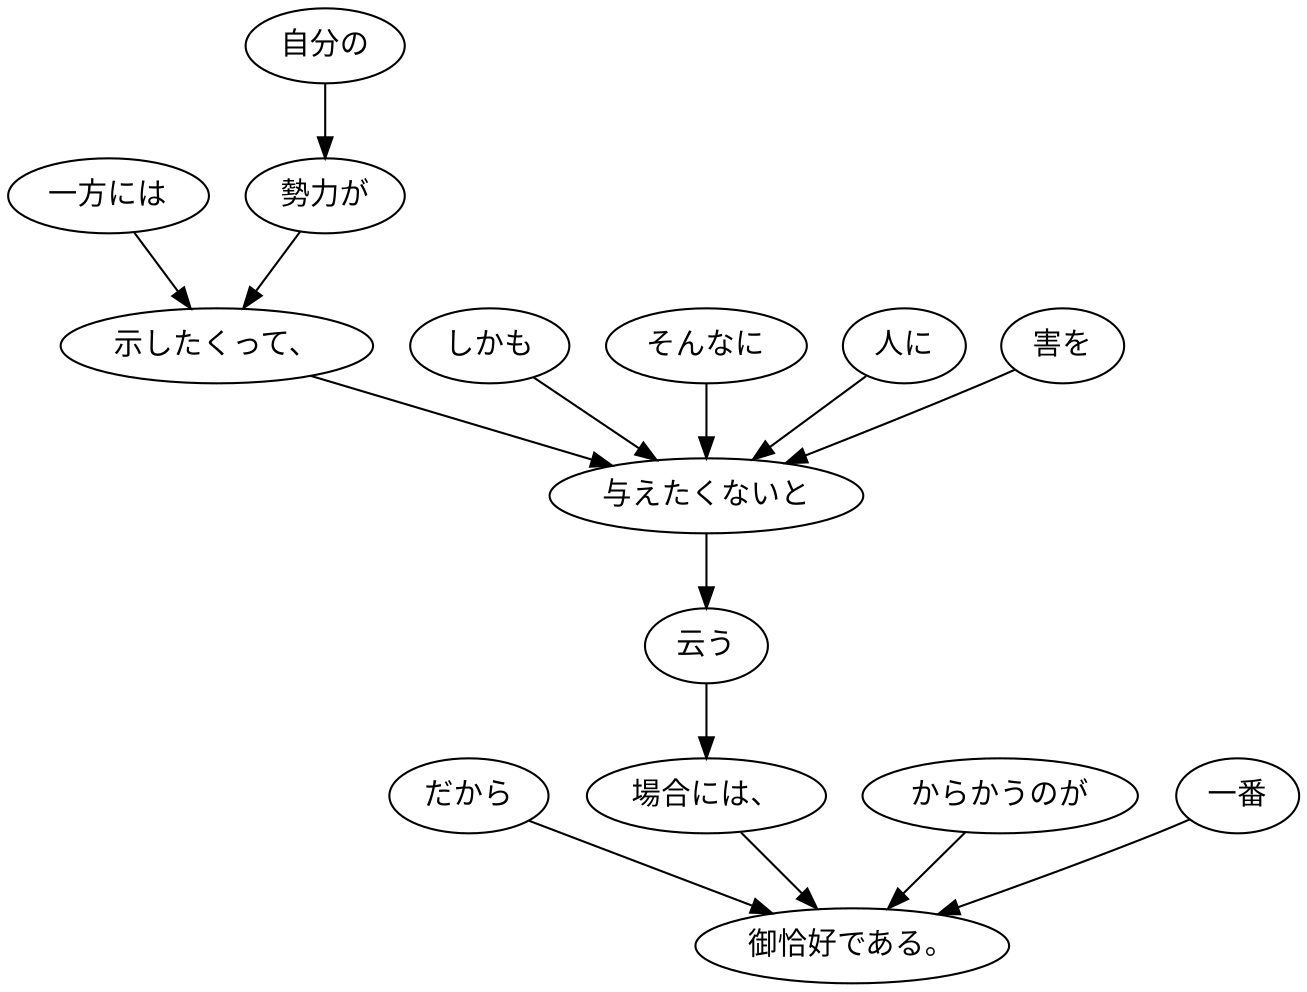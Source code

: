 digraph graph4771 {
	node0 [label="だから"];
	node1 [label="一方には"];
	node2 [label="自分の"];
	node3 [label="勢力が"];
	node4 [label="示したくって、"];
	node5 [label="しかも"];
	node6 [label="そんなに"];
	node7 [label="人に"];
	node8 [label="害を"];
	node9 [label="与えたくないと"];
	node10 [label="云う"];
	node11 [label="場合には、"];
	node12 [label="からかうのが"];
	node13 [label="一番"];
	node14 [label="御恰好である。"];
	node0 -> node14;
	node1 -> node4;
	node2 -> node3;
	node3 -> node4;
	node4 -> node9;
	node5 -> node9;
	node6 -> node9;
	node7 -> node9;
	node8 -> node9;
	node9 -> node10;
	node10 -> node11;
	node11 -> node14;
	node12 -> node14;
	node13 -> node14;
}
